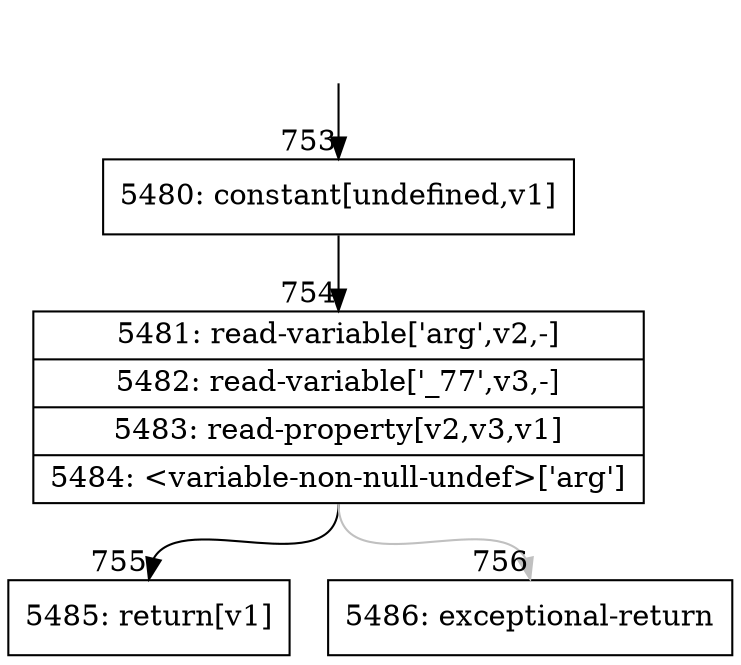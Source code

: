 digraph {
rankdir="TD"
BB_entry55[shape=none,label=""];
BB_entry55 -> BB753 [tailport=s, headport=n, headlabel="    753"]
BB753 [shape=record label="{5480: constant[undefined,v1]}" ] 
BB753 -> BB754 [tailport=s, headport=n, headlabel="      754"]
BB754 [shape=record label="{5481: read-variable['arg',v2,-]|5482: read-variable['_77',v3,-]|5483: read-property[v2,v3,v1]|5484: \<variable-non-null-undef\>['arg']}" ] 
BB754 -> BB755 [tailport=s, headport=n, headlabel="      755"]
BB754 -> BB756 [tailport=s, headport=n, color=gray, headlabel="      756"]
BB755 [shape=record label="{5485: return[v1]}" ] 
BB756 [shape=record label="{5486: exceptional-return}" ] 
//#$~ 265
}
